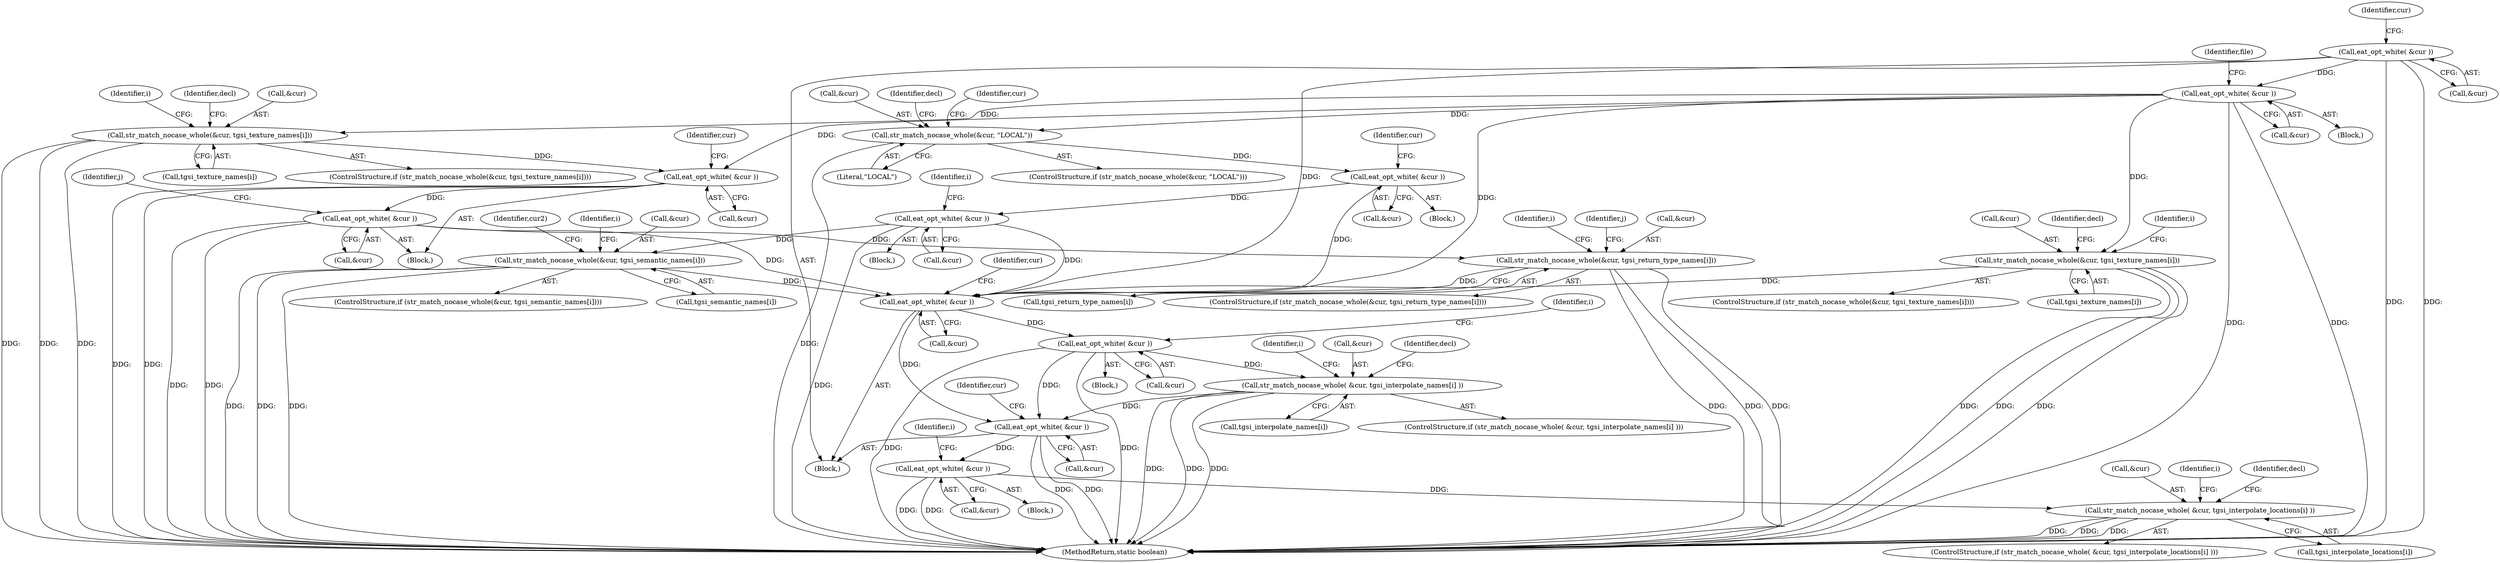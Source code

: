 digraph "0_virglrenderer_e534b51ca3c3cd25f3990589932a9ed711c59b27@pointer" {
"1003120" [label="(Call,eat_opt_white( &cur ))"];
"1003223" [label="(Call,eat_opt_white( &cur ))"];
"1003242" [label="(Call,str_match_nocase_whole(&cur, tgsi_texture_names[i]))"];
"1003674" [label="(Call,eat_opt_white( &cur ))"];
"1003689" [label="(Call,eat_opt_white( &cur ))"];
"1003703" [label="(Call,str_match_nocase_whole( &cur, tgsi_interpolate_names[i] ))"];
"1003745" [label="(Call,eat_opt_white( &cur ))"];
"1003760" [label="(Call,eat_opt_white( &cur ))"];
"1003774" [label="(Call,str_match_nocase_whole( &cur, tgsi_interpolate_locations[i] ))"];
"1003342" [label="(Call,str_match_nocase_whole(&cur, tgsi_texture_names[i]))"];
"1003367" [label="(Call,eat_opt_white( &cur ))"];
"1003383" [label="(Call,eat_opt_white( &cur ))"];
"1003407" [label="(Call,str_match_nocase_whole(&cur, tgsi_return_type_names[i]))"];
"1003538" [label="(Call,str_match_nocase_whole(&cur, \"LOCAL\"))"];
"1003560" [label="(Call,eat_opt_white( &cur ))"];
"1003571" [label="(Call,eat_opt_white( &cur ))"];
"1003585" [label="(Call,str_match_nocase_whole(&cur, tgsi_semantic_names[i]))"];
"1003586" [label="(Call,&cur)"];
"1002976" [label="(Block,)"];
"1003342" [label="(Call,str_match_nocase_whole(&cur, tgsi_texture_names[i]))"];
"1003675" [label="(Call,&cur)"];
"1003242" [label="(Call,str_match_nocase_whole(&cur, tgsi_texture_names[i]))"];
"1003760" [label="(Call,eat_opt_white( &cur ))"];
"1003561" [label="(Call,&cur)"];
"1003556" [label="(Identifier,cur)"];
"1003674" [label="(Call,eat_opt_white( &cur ))"];
"1003536" [label="(Block,)"];
"1003681" [label="(Identifier,cur)"];
"1003745" [label="(Call,eat_opt_white( &cur ))"];
"1003702" [label="(ControlStructure,if (str_match_nocase_whole( &cur, tgsi_interpolate_names[i] )))"];
"1003245" [label="(Call,tgsi_texture_names[i])"];
"1003252" [label="(Identifier,decl)"];
"1003700" [label="(Identifier,i)"];
"1003784" [label="(Identifier,decl)"];
"1003341" [label="(ControlStructure,if (str_match_nocase_whole(&cur, tgsi_texture_names[i])))"];
"1003415" [label="(Identifier,j)"];
"1003594" [label="(Identifier,cur2)"];
"1003330" [label="(Block,)"];
"1003352" [label="(Identifier,decl)"];
"1003566" [label="(Identifier,cur)"];
"1004155" [label="(MethodReturn,static boolean)"];
"1003223" [label="(Call,eat_opt_white( &cur ))"];
"1003774" [label="(Call,str_match_nocase_whole( &cur, tgsi_interpolate_locations[i] ))"];
"1003345" [label="(Call,tgsi_texture_names[i])"];
"1003588" [label="(Call,tgsi_semantic_names[i])"];
"1003224" [label="(Call,&cur)"];
"1003538" [label="(Call,str_match_nocase_whole(&cur, \"LOCAL\"))"];
"1003368" [label="(Call,&cur)"];
"1003765" [label="(Identifier,i)"];
"1003560" [label="(Call,eat_opt_white( &cur ))"];
"1003704" [label="(Call,&cur)"];
"1003408" [label="(Call,&cur)"];
"1003703" [label="(Call,str_match_nocase_whole( &cur, tgsi_interpolate_names[i] ))"];
"1003241" [label="(ControlStructure,if (str_match_nocase_whole(&cur, tgsi_texture_names[i])))"];
"1003685" [label="(Block,)"];
"1003752" [label="(Identifier,cur)"];
"1003404" [label="(Identifier,i)"];
"1003576" [label="(Identifier,i)"];
"1003121" [label="(Call,&cur)"];
"1003218" [label="(Block,)"];
"1003585" [label="(Call,str_match_nocase_whole(&cur, tgsi_semantic_names[i]))"];
"1003239" [label="(Identifier,i)"];
"1003407" [label="(Call,str_match_nocase_whole(&cur, tgsi_return_type_names[i]))"];
"1003243" [label="(Call,&cur)"];
"1003777" [label="(Call,tgsi_interpolate_locations[i])"];
"1003410" [label="(Call,tgsi_return_type_names[i])"];
"1003773" [label="(ControlStructure,if (str_match_nocase_whole( &cur, tgsi_interpolate_locations[i] )))"];
"1003694" [label="(Identifier,i)"];
"1003539" [label="(Call,&cur)"];
"1003546" [label="(Identifier,decl)"];
"1003388" [label="(Identifier,j)"];
"1003126" [label="(Identifier,cur)"];
"1003761" [label="(Call,&cur)"];
"1003383" [label="(Call,eat_opt_white( &cur ))"];
"1003571" [label="(Call,eat_opt_white( &cur ))"];
"1003373" [label="(Identifier,cur)"];
"1003228" [label="(Identifier,file)"];
"1003775" [label="(Call,&cur)"];
"1003582" [label="(Identifier,i)"];
"1003713" [label="(Identifier,decl)"];
"1003690" [label="(Call,&cur)"];
"1003756" [label="(Block,)"];
"1003537" [label="(ControlStructure,if (str_match_nocase_whole(&cur, \"LOCAL\")))"];
"1003568" [label="(Block,)"];
"1003706" [label="(Call,tgsi_interpolate_names[i])"];
"1003406" [label="(ControlStructure,if (str_match_nocase_whole(&cur, tgsi_return_type_names[i])))"];
"1003120" [label="(Call,eat_opt_white( &cur ))"];
"1003689" [label="(Call,eat_opt_white( &cur ))"];
"1003384" [label="(Call,&cur)"];
"1003771" [label="(Identifier,i)"];
"1003343" [label="(Call,&cur)"];
"1003746" [label="(Call,&cur)"];
"1003339" [label="(Identifier,i)"];
"1003572" [label="(Call,&cur)"];
"1003541" [label="(Literal,\"LOCAL\")"];
"1003584" [label="(ControlStructure,if (str_match_nocase_whole(&cur, tgsi_semantic_names[i])))"];
"1003367" [label="(Call,eat_opt_white( &cur ))"];
"1003120" -> "1002976"  [label="AST: "];
"1003120" -> "1003121"  [label="CFG: "];
"1003121" -> "1003120"  [label="AST: "];
"1003126" -> "1003120"  [label="CFG: "];
"1003120" -> "1004155"  [label="DDG: "];
"1003120" -> "1004155"  [label="DDG: "];
"1003120" -> "1003223"  [label="DDG: "];
"1003120" -> "1003674"  [label="DDG: "];
"1003223" -> "1003218"  [label="AST: "];
"1003223" -> "1003224"  [label="CFG: "];
"1003224" -> "1003223"  [label="AST: "];
"1003228" -> "1003223"  [label="CFG: "];
"1003223" -> "1004155"  [label="DDG: "];
"1003223" -> "1004155"  [label="DDG: "];
"1003223" -> "1003242"  [label="DDG: "];
"1003223" -> "1003342"  [label="DDG: "];
"1003223" -> "1003367"  [label="DDG: "];
"1003223" -> "1003538"  [label="DDG: "];
"1003223" -> "1003674"  [label="DDG: "];
"1003242" -> "1003241"  [label="AST: "];
"1003242" -> "1003245"  [label="CFG: "];
"1003243" -> "1003242"  [label="AST: "];
"1003245" -> "1003242"  [label="AST: "];
"1003252" -> "1003242"  [label="CFG: "];
"1003239" -> "1003242"  [label="CFG: "];
"1003242" -> "1004155"  [label="DDG: "];
"1003242" -> "1004155"  [label="DDG: "];
"1003242" -> "1004155"  [label="DDG: "];
"1003242" -> "1003674"  [label="DDG: "];
"1003674" -> "1002976"  [label="AST: "];
"1003674" -> "1003675"  [label="CFG: "];
"1003675" -> "1003674"  [label="AST: "];
"1003681" -> "1003674"  [label="CFG: "];
"1003571" -> "1003674"  [label="DDG: "];
"1003407" -> "1003674"  [label="DDG: "];
"1003585" -> "1003674"  [label="DDG: "];
"1003383" -> "1003674"  [label="DDG: "];
"1003560" -> "1003674"  [label="DDG: "];
"1003674" -> "1003689"  [label="DDG: "];
"1003674" -> "1003745"  [label="DDG: "];
"1003689" -> "1003685"  [label="AST: "];
"1003689" -> "1003690"  [label="CFG: "];
"1003690" -> "1003689"  [label="AST: "];
"1003694" -> "1003689"  [label="CFG: "];
"1003689" -> "1004155"  [label="DDG: "];
"1003689" -> "1004155"  [label="DDG: "];
"1003689" -> "1003703"  [label="DDG: "];
"1003689" -> "1003745"  [label="DDG: "];
"1003703" -> "1003702"  [label="AST: "];
"1003703" -> "1003706"  [label="CFG: "];
"1003704" -> "1003703"  [label="AST: "];
"1003706" -> "1003703"  [label="AST: "];
"1003713" -> "1003703"  [label="CFG: "];
"1003700" -> "1003703"  [label="CFG: "];
"1003703" -> "1004155"  [label="DDG: "];
"1003703" -> "1004155"  [label="DDG: "];
"1003703" -> "1004155"  [label="DDG: "];
"1003703" -> "1003745"  [label="DDG: "];
"1003745" -> "1002976"  [label="AST: "];
"1003745" -> "1003746"  [label="CFG: "];
"1003746" -> "1003745"  [label="AST: "];
"1003752" -> "1003745"  [label="CFG: "];
"1003745" -> "1004155"  [label="DDG: "];
"1003745" -> "1004155"  [label="DDG: "];
"1003745" -> "1003760"  [label="DDG: "];
"1003760" -> "1003756"  [label="AST: "];
"1003760" -> "1003761"  [label="CFG: "];
"1003761" -> "1003760"  [label="AST: "];
"1003765" -> "1003760"  [label="CFG: "];
"1003760" -> "1004155"  [label="DDG: "];
"1003760" -> "1004155"  [label="DDG: "];
"1003760" -> "1003774"  [label="DDG: "];
"1003774" -> "1003773"  [label="AST: "];
"1003774" -> "1003777"  [label="CFG: "];
"1003775" -> "1003774"  [label="AST: "];
"1003777" -> "1003774"  [label="AST: "];
"1003784" -> "1003774"  [label="CFG: "];
"1003771" -> "1003774"  [label="CFG: "];
"1003774" -> "1004155"  [label="DDG: "];
"1003774" -> "1004155"  [label="DDG: "];
"1003774" -> "1004155"  [label="DDG: "];
"1003342" -> "1003341"  [label="AST: "];
"1003342" -> "1003345"  [label="CFG: "];
"1003343" -> "1003342"  [label="AST: "];
"1003345" -> "1003342"  [label="AST: "];
"1003352" -> "1003342"  [label="CFG: "];
"1003339" -> "1003342"  [label="CFG: "];
"1003342" -> "1004155"  [label="DDG: "];
"1003342" -> "1004155"  [label="DDG: "];
"1003342" -> "1004155"  [label="DDG: "];
"1003342" -> "1003367"  [label="DDG: "];
"1003367" -> "1003330"  [label="AST: "];
"1003367" -> "1003368"  [label="CFG: "];
"1003368" -> "1003367"  [label="AST: "];
"1003373" -> "1003367"  [label="CFG: "];
"1003367" -> "1004155"  [label="DDG: "];
"1003367" -> "1004155"  [label="DDG: "];
"1003367" -> "1003383"  [label="DDG: "];
"1003383" -> "1003330"  [label="AST: "];
"1003383" -> "1003384"  [label="CFG: "];
"1003384" -> "1003383"  [label="AST: "];
"1003388" -> "1003383"  [label="CFG: "];
"1003383" -> "1004155"  [label="DDG: "];
"1003383" -> "1004155"  [label="DDG: "];
"1003383" -> "1003407"  [label="DDG: "];
"1003407" -> "1003406"  [label="AST: "];
"1003407" -> "1003410"  [label="CFG: "];
"1003408" -> "1003407"  [label="AST: "];
"1003410" -> "1003407"  [label="AST: "];
"1003415" -> "1003407"  [label="CFG: "];
"1003404" -> "1003407"  [label="CFG: "];
"1003407" -> "1004155"  [label="DDG: "];
"1003407" -> "1004155"  [label="DDG: "];
"1003407" -> "1004155"  [label="DDG: "];
"1003538" -> "1003537"  [label="AST: "];
"1003538" -> "1003541"  [label="CFG: "];
"1003539" -> "1003538"  [label="AST: "];
"1003541" -> "1003538"  [label="AST: "];
"1003546" -> "1003538"  [label="CFG: "];
"1003556" -> "1003538"  [label="CFG: "];
"1003538" -> "1004155"  [label="DDG: "];
"1003538" -> "1003560"  [label="DDG: "];
"1003560" -> "1003536"  [label="AST: "];
"1003560" -> "1003561"  [label="CFG: "];
"1003561" -> "1003560"  [label="AST: "];
"1003566" -> "1003560"  [label="CFG: "];
"1003560" -> "1003571"  [label="DDG: "];
"1003571" -> "1003568"  [label="AST: "];
"1003571" -> "1003572"  [label="CFG: "];
"1003572" -> "1003571"  [label="AST: "];
"1003576" -> "1003571"  [label="CFG: "];
"1003571" -> "1004155"  [label="DDG: "];
"1003571" -> "1003585"  [label="DDG: "];
"1003585" -> "1003584"  [label="AST: "];
"1003585" -> "1003588"  [label="CFG: "];
"1003586" -> "1003585"  [label="AST: "];
"1003588" -> "1003585"  [label="AST: "];
"1003594" -> "1003585"  [label="CFG: "];
"1003582" -> "1003585"  [label="CFG: "];
"1003585" -> "1004155"  [label="DDG: "];
"1003585" -> "1004155"  [label="DDG: "];
"1003585" -> "1004155"  [label="DDG: "];
}
